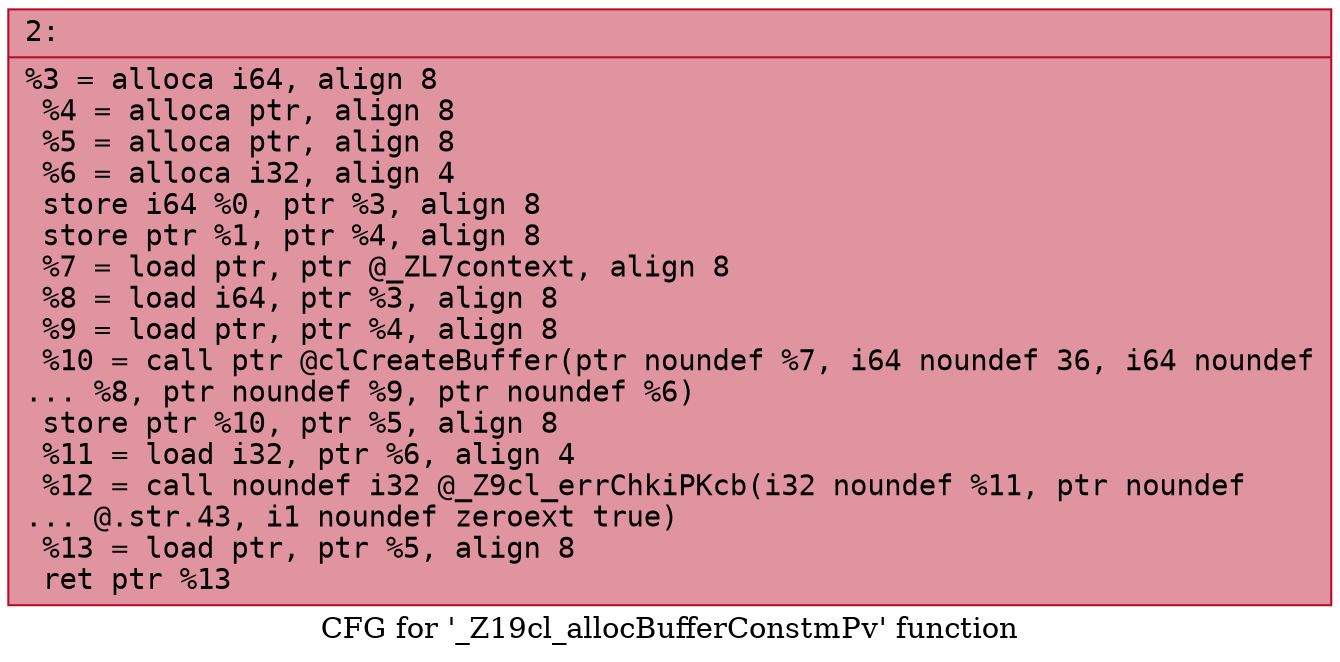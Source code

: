 digraph "CFG for '_Z19cl_allocBufferConstmPv' function" {
	label="CFG for '_Z19cl_allocBufferConstmPv' function";

	Node0x60000035cf50 [shape=record,color="#b70d28ff", style=filled, fillcolor="#b70d2870" fontname="Courier",label="{2:\l|  %3 = alloca i64, align 8\l  %4 = alloca ptr, align 8\l  %5 = alloca ptr, align 8\l  %6 = alloca i32, align 4\l  store i64 %0, ptr %3, align 8\l  store ptr %1, ptr %4, align 8\l  %7 = load ptr, ptr @_ZL7context, align 8\l  %8 = load i64, ptr %3, align 8\l  %9 = load ptr, ptr %4, align 8\l  %10 = call ptr @clCreateBuffer(ptr noundef %7, i64 noundef 36, i64 noundef\l... %8, ptr noundef %9, ptr noundef %6)\l  store ptr %10, ptr %5, align 8\l  %11 = load i32, ptr %6, align 4\l  %12 = call noundef i32 @_Z9cl_errChkiPKcb(i32 noundef %11, ptr noundef\l... @.str.43, i1 noundef zeroext true)\l  %13 = load ptr, ptr %5, align 8\l  ret ptr %13\l}"];
}

